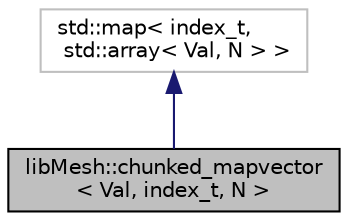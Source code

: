 digraph "libMesh::chunked_mapvector&lt; Val, index_t, N &gt;"
{
 // INTERACTIVE_SVG=YES
  edge [fontname="Helvetica",fontsize="10",labelfontname="Helvetica",labelfontsize="10"];
  node [fontname="Helvetica",fontsize="10",shape=record];
  Node1 [label="libMesh::chunked_mapvector\l\< Val, index_t, N \>",height=0.2,width=0.4,color="black", fillcolor="grey75", style="filled" fontcolor="black"];
  Node2 -> Node1 [dir="back",color="midnightblue",fontsize="10",style="solid",fontname="Helvetica"];
  Node2 [label="std::map\< index_t,\l std::array\< Val, N \> \>",height=0.2,width=0.4,color="grey75", fillcolor="white", style="filled"];
}
